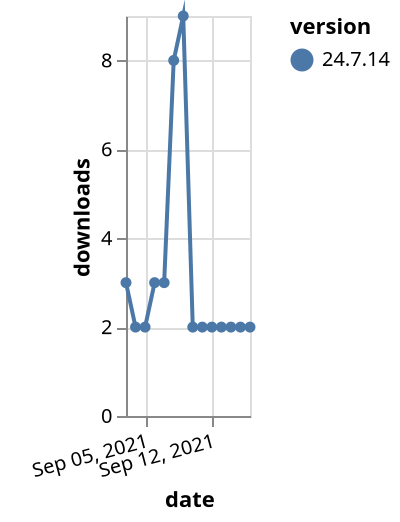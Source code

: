 {"$schema": "https://vega.github.io/schema/vega-lite/v5.json", "description": "A simple bar chart with embedded data.", "data": {"values": [{"date": "2021-09-03", "total": 3585, "delta": 3, "version": "24.7.14"}, {"date": "2021-09-04", "total": 3587, "delta": 2, "version": "24.7.14"}, {"date": "2021-09-05", "total": 3589, "delta": 2, "version": "24.7.14"}, {"date": "2021-09-06", "total": 3592, "delta": 3, "version": "24.7.14"}, {"date": "2021-09-07", "total": 3595, "delta": 3, "version": "24.7.14"}, {"date": "2021-09-08", "total": 3603, "delta": 8, "version": "24.7.14"}, {"date": "2021-09-09", "total": 3612, "delta": 9, "version": "24.7.14"}, {"date": "2021-09-10", "total": 3614, "delta": 2, "version": "24.7.14"}, {"date": "2021-09-11", "total": 3616, "delta": 2, "version": "24.7.14"}, {"date": "2021-09-12", "total": 3618, "delta": 2, "version": "24.7.14"}, {"date": "2021-09-13", "total": 3620, "delta": 2, "version": "24.7.14"}, {"date": "2021-09-14", "total": 3622, "delta": 2, "version": "24.7.14"}, {"date": "2021-09-15", "total": 3624, "delta": 2, "version": "24.7.14"}, {"date": "2021-09-16", "total": 3626, "delta": 2, "version": "24.7.14"}]}, "width": "container", "mark": {"type": "line", "point": {"filled": true}}, "encoding": {"x": {"field": "date", "type": "temporal", "timeUnit": "yearmonthdate", "title": "date", "axis": {"labelAngle": -15}}, "y": {"field": "delta", "type": "quantitative", "title": "downloads"}, "color": {"field": "version", "type": "nominal"}, "tooltip": {"field": "delta"}}}
